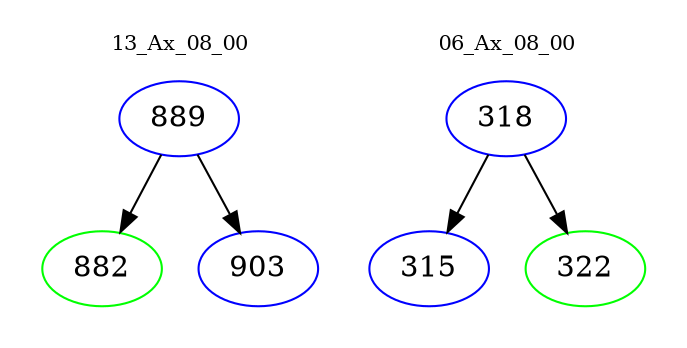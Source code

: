 digraph{
subgraph cluster_0 {
color = white
label = "13_Ax_08_00";
fontsize=10;
T0_889 [label="889", color="blue"]
T0_889 -> T0_882 [color="black"]
T0_882 [label="882", color="green"]
T0_889 -> T0_903 [color="black"]
T0_903 [label="903", color="blue"]
}
subgraph cluster_1 {
color = white
label = "06_Ax_08_00";
fontsize=10;
T1_318 [label="318", color="blue"]
T1_318 -> T1_315 [color="black"]
T1_315 [label="315", color="blue"]
T1_318 -> T1_322 [color="black"]
T1_322 [label="322", color="green"]
}
}
